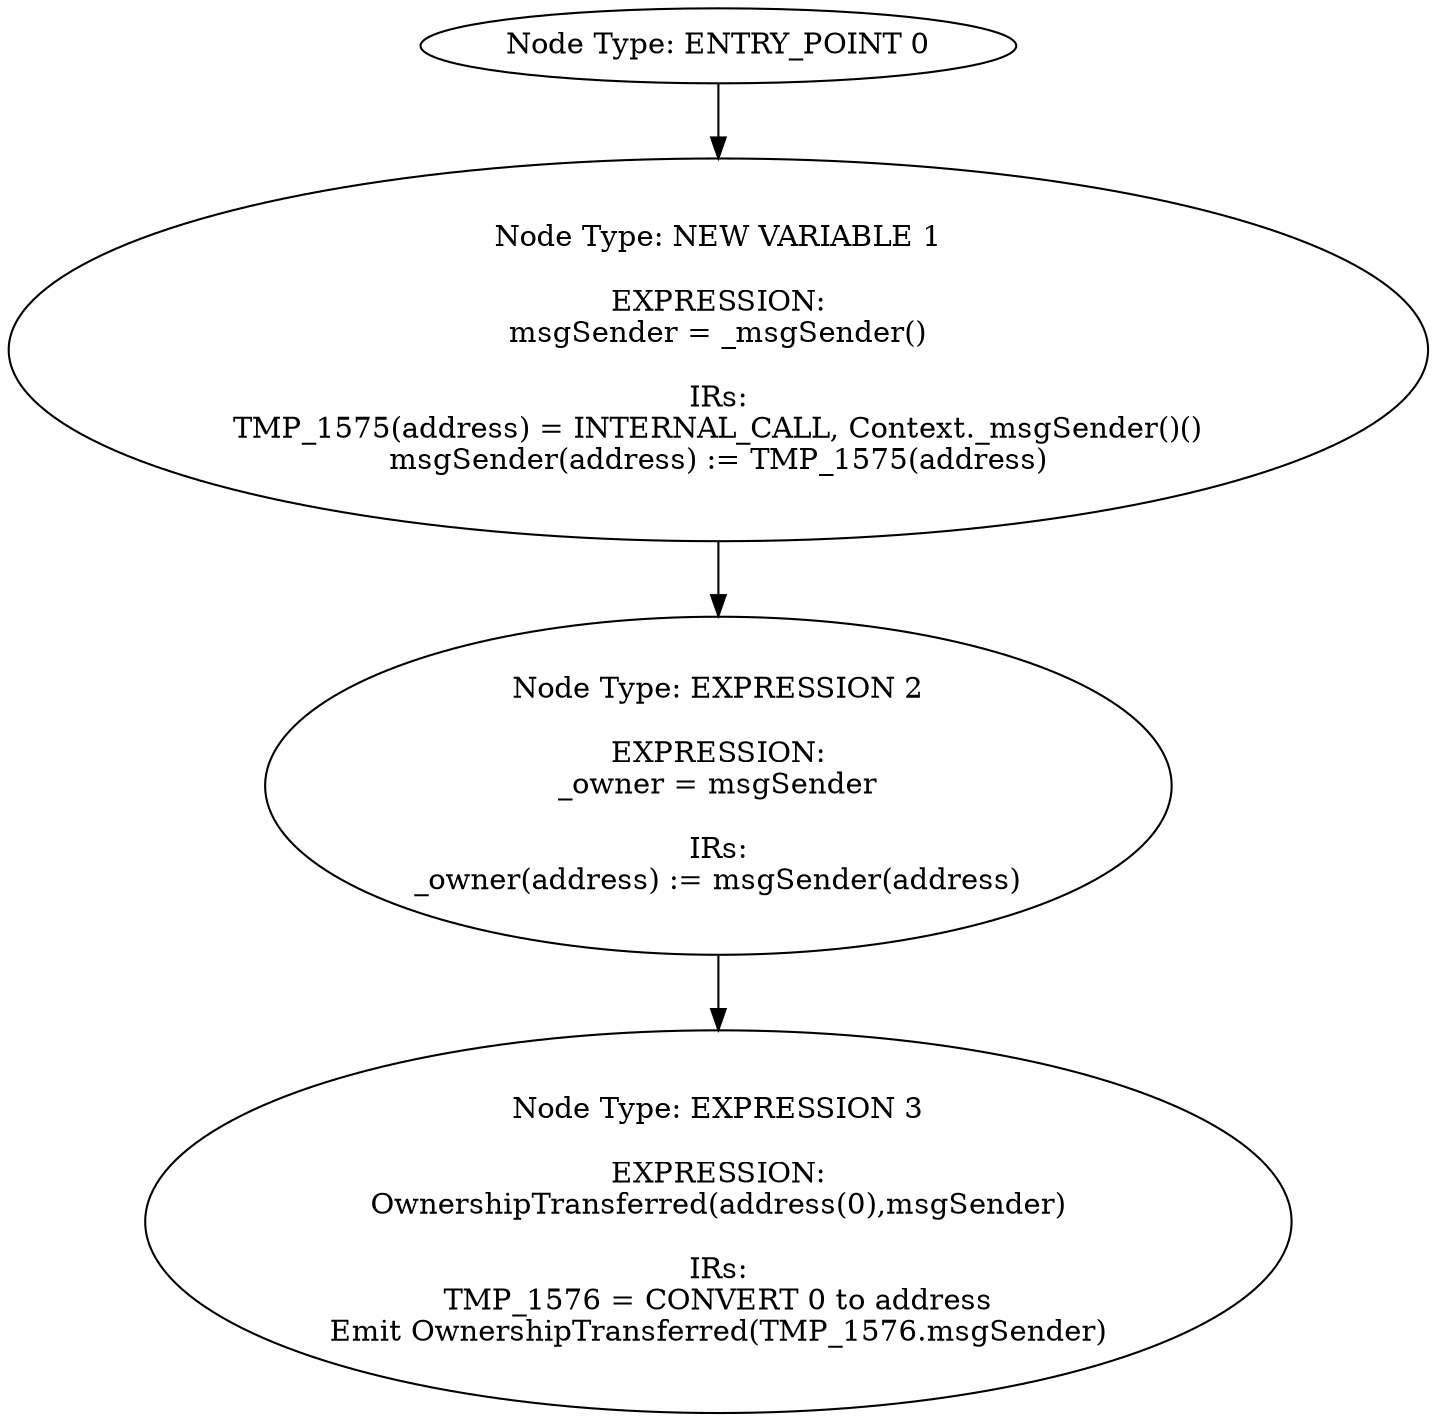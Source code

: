 digraph{
0[label="Node Type: ENTRY_POINT 0
"];
0->1;
1[label="Node Type: NEW VARIABLE 1

EXPRESSION:
msgSender = _msgSender()

IRs:
TMP_1575(address) = INTERNAL_CALL, Context._msgSender()()
msgSender(address) := TMP_1575(address)"];
1->2;
2[label="Node Type: EXPRESSION 2

EXPRESSION:
_owner = msgSender

IRs:
_owner(address) := msgSender(address)"];
2->3;
3[label="Node Type: EXPRESSION 3

EXPRESSION:
OwnershipTransferred(address(0),msgSender)

IRs:
TMP_1576 = CONVERT 0 to address
Emit OwnershipTransferred(TMP_1576.msgSender)"];
}
